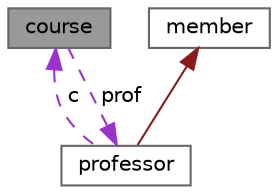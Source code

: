 digraph "course"
{
 // LATEX_PDF_SIZE
  bgcolor="transparent";
  edge [fontname=Helvetica,fontsize=10,labelfontname=Helvetica,labelfontsize=10];
  node [fontname=Helvetica,fontsize=10,shape=box,height=0.2,width=0.4];
  Node1 [label="course",height=0.2,width=0.4,color="gray40", fillcolor="grey60", style="filled", fontcolor="black",tooltip=" "];
  Node2 -> Node1 [dir="back",color="darkorchid3",style="dashed",label=" prof" ];
  Node2 [label="professor",height=0.2,width=0.4,color="gray40", fillcolor="white", style="filled",URL="$classprofessor.html",tooltip=" "];
  Node3 -> Node2 [dir="back",color="firebrick4",style="solid"];
  Node3 [label="member",height=0.2,width=0.4,color="gray40", fillcolor="white", style="filled",URL="$classmember.html",tooltip=" "];
  Node1 -> Node2 [dir="back",color="darkorchid3",style="dashed",label=" c" ];
}
